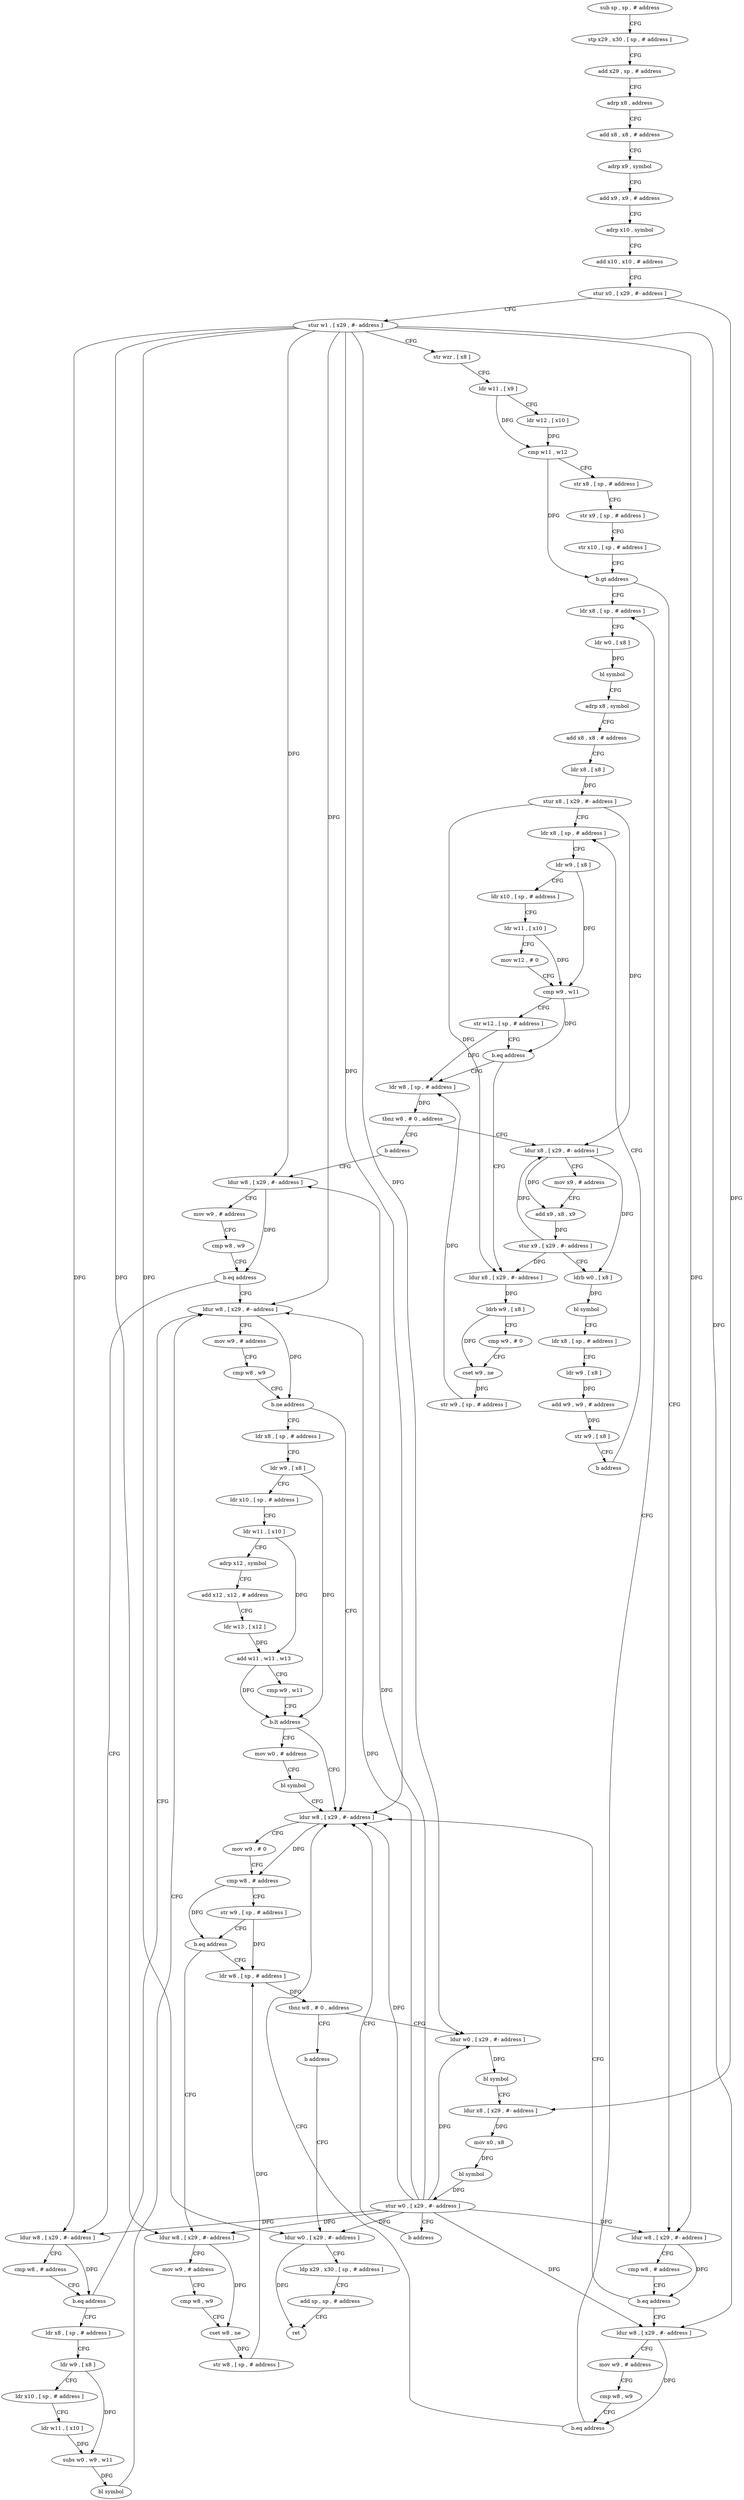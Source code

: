 digraph "func" {
"4205560" [label = "sub sp , sp , # address" ]
"4205564" [label = "stp x29 , x30 , [ sp , # address ]" ]
"4205568" [label = "add x29 , sp , # address" ]
"4205572" [label = "adrp x8 , address" ]
"4205576" [label = "add x8 , x8 , # address" ]
"4205580" [label = "adrp x9 , symbol" ]
"4205584" [label = "add x9 , x9 , # address" ]
"4205588" [label = "adrp x10 , symbol" ]
"4205592" [label = "add x10 , x10 , # address" ]
"4205596" [label = "stur x0 , [ x29 , #- address ]" ]
"4205600" [label = "stur w1 , [ x29 , #- address ]" ]
"4205604" [label = "str wzr , [ x8 ]" ]
"4205608" [label = "ldr w11 , [ x9 ]" ]
"4205612" [label = "ldr w12 , [ x10 ]" ]
"4205616" [label = "cmp w11 , w12" ]
"4205620" [label = "str x8 , [ sp , # address ]" ]
"4205624" [label = "str x9 , [ sp , # address ]" ]
"4205628" [label = "str x10 , [ sp , # address ]" ]
"4205632" [label = "b.gt address" ]
"4205664" [label = "ldr x8 , [ sp , # address ]" ]
"4205636" [label = "ldur w8 , [ x29 , #- address ]" ]
"4205668" [label = "ldr w0 , [ x8 ]" ]
"4205672" [label = "bl symbol" ]
"4205676" [label = "adrp x8 , symbol" ]
"4205680" [label = "add x8 , x8 , # address" ]
"4205684" [label = "ldr x8 , [ x8 ]" ]
"4205688" [label = "stur x8 , [ x29 , #- address ]" ]
"4205692" [label = "ldr x8 , [ sp , # address ]" ]
"4205640" [label = "cmp w8 , # address" ]
"4205644" [label = "b.eq address" ]
"4205916" [label = "ldur w8 , [ x29 , #- address ]" ]
"4205648" [label = "ldur w8 , [ x29 , #- address ]" ]
"4205744" [label = "ldr w8 , [ sp , # address ]" ]
"4205748" [label = "tbnz w8 , # 0 , address" ]
"4205756" [label = "ldur x8 , [ x29 , #- address ]" ]
"4205752" [label = "b address" ]
"4205724" [label = "ldur x8 , [ x29 , #- address ]" ]
"4205728" [label = "ldrb w9 , [ x8 ]" ]
"4205732" [label = "cmp w9 , # 0" ]
"4205736" [label = "cset w9 , ne" ]
"4205740" [label = "str w9 , [ sp , # address ]" ]
"4205920" [label = "mov w9 , # 0" ]
"4205924" [label = "cmp w8 , # address" ]
"4205928" [label = "str w9 , [ sp , # address ]" ]
"4205932" [label = "b.eq address" ]
"4205956" [label = "ldr w8 , [ sp , # address ]" ]
"4205936" [label = "ldur w8 , [ x29 , #- address ]" ]
"4205652" [label = "mov w9 , # address" ]
"4205656" [label = "cmp w8 , w9" ]
"4205660" [label = "b.eq address" ]
"4205760" [label = "mov x9 , # address" ]
"4205764" [label = "add x9 , x8 , x9" ]
"4205768" [label = "stur x9 , [ x29 , #- address ]" ]
"4205772" [label = "ldrb w0 , [ x8 ]" ]
"4205776" [label = "bl symbol" ]
"4205780" [label = "ldr x8 , [ sp , # address ]" ]
"4205784" [label = "ldr w9 , [ x8 ]" ]
"4205788" [label = "add w9 , w9 , # address" ]
"4205792" [label = "str w9 , [ x8 ]" ]
"4205796" [label = "b address" ]
"4205800" [label = "ldur w8 , [ x29 , #- address ]" ]
"4205960" [label = "tbnz w8 , # 0 , address" ]
"4205968" [label = "ldur w0 , [ x29 , #- address ]" ]
"4205964" [label = "b address" ]
"4205940" [label = "mov w9 , # address" ]
"4205944" [label = "cmp w8 , w9" ]
"4205948" [label = "cset w8 , ne" ]
"4205952" [label = "str w8 , [ sp , # address ]" ]
"4205696" [label = "ldr w9 , [ x8 ]" ]
"4205700" [label = "ldr x10 , [ sp , # address ]" ]
"4205704" [label = "ldr w11 , [ x10 ]" ]
"4205708" [label = "mov w12 , # 0" ]
"4205712" [label = "cmp w9 , w11" ]
"4205716" [label = "str w12 , [ sp , # address ]" ]
"4205720" [label = "b.eq address" ]
"4205804" [label = "mov w9 , # address" ]
"4205808" [label = "cmp w8 , w9" ]
"4205812" [label = "b.eq address" ]
"4205852" [label = "ldur w8 , [ x29 , #- address ]" ]
"4205816" [label = "ldur w8 , [ x29 , #- address ]" ]
"4205972" [label = "bl symbol" ]
"4205976" [label = "ldur x8 , [ x29 , #- address ]" ]
"4205980" [label = "mov x0 , x8" ]
"4205984" [label = "bl symbol" ]
"4205988" [label = "stur w0 , [ x29 , #- address ]" ]
"4205992" [label = "b address" ]
"4205996" [label = "ldur w0 , [ x29 , #- address ]" ]
"4205856" [label = "mov w9 , # address" ]
"4205860" [label = "cmp w8 , w9" ]
"4205864" [label = "b.ne address" ]
"4205868" [label = "ldr x8 , [ sp , # address ]" ]
"4205820" [label = "cmp w8 , # address" ]
"4205824" [label = "b.eq address" ]
"4205828" [label = "ldr x8 , [ sp , # address ]" ]
"4206000" [label = "ldp x29 , x30 , [ sp , # address ]" ]
"4206004" [label = "add sp , sp , # address" ]
"4206008" [label = "ret" ]
"4205872" [label = "ldr w9 , [ x8 ]" ]
"4205876" [label = "ldr x10 , [ sp , # address ]" ]
"4205880" [label = "ldr w11 , [ x10 ]" ]
"4205884" [label = "adrp x12 , symbol" ]
"4205888" [label = "add x12 , x12 , # address" ]
"4205892" [label = "ldr w13 , [ x12 ]" ]
"4205896" [label = "add w11 , w11 , w13" ]
"4205900" [label = "cmp w9 , w11" ]
"4205904" [label = "b.lt address" ]
"4205908" [label = "mov w0 , # address" ]
"4205832" [label = "ldr w9 , [ x8 ]" ]
"4205836" [label = "ldr x10 , [ sp , # address ]" ]
"4205840" [label = "ldr w11 , [ x10 ]" ]
"4205844" [label = "subs w0 , w9 , w11" ]
"4205848" [label = "bl symbol" ]
"4205912" [label = "bl symbol" ]
"4205560" -> "4205564" [ label = "CFG" ]
"4205564" -> "4205568" [ label = "CFG" ]
"4205568" -> "4205572" [ label = "CFG" ]
"4205572" -> "4205576" [ label = "CFG" ]
"4205576" -> "4205580" [ label = "CFG" ]
"4205580" -> "4205584" [ label = "CFG" ]
"4205584" -> "4205588" [ label = "CFG" ]
"4205588" -> "4205592" [ label = "CFG" ]
"4205592" -> "4205596" [ label = "CFG" ]
"4205596" -> "4205600" [ label = "CFG" ]
"4205596" -> "4205976" [ label = "DFG" ]
"4205600" -> "4205604" [ label = "CFG" ]
"4205600" -> "4205636" [ label = "DFG" ]
"4205600" -> "4205916" [ label = "DFG" ]
"4205600" -> "4205648" [ label = "DFG" ]
"4205600" -> "4205936" [ label = "DFG" ]
"4205600" -> "4205968" [ label = "DFG" ]
"4205600" -> "4205800" [ label = "DFG" ]
"4205600" -> "4205996" [ label = "DFG" ]
"4205600" -> "4205852" [ label = "DFG" ]
"4205600" -> "4205816" [ label = "DFG" ]
"4205604" -> "4205608" [ label = "CFG" ]
"4205608" -> "4205612" [ label = "CFG" ]
"4205608" -> "4205616" [ label = "DFG" ]
"4205612" -> "4205616" [ label = "DFG" ]
"4205616" -> "4205620" [ label = "CFG" ]
"4205616" -> "4205632" [ label = "DFG" ]
"4205620" -> "4205624" [ label = "CFG" ]
"4205624" -> "4205628" [ label = "CFG" ]
"4205628" -> "4205632" [ label = "CFG" ]
"4205632" -> "4205664" [ label = "CFG" ]
"4205632" -> "4205636" [ label = "CFG" ]
"4205664" -> "4205668" [ label = "CFG" ]
"4205636" -> "4205640" [ label = "CFG" ]
"4205636" -> "4205644" [ label = "DFG" ]
"4205668" -> "4205672" [ label = "DFG" ]
"4205672" -> "4205676" [ label = "CFG" ]
"4205676" -> "4205680" [ label = "CFG" ]
"4205680" -> "4205684" [ label = "CFG" ]
"4205684" -> "4205688" [ label = "DFG" ]
"4205688" -> "4205692" [ label = "CFG" ]
"4205688" -> "4205724" [ label = "DFG" ]
"4205688" -> "4205756" [ label = "DFG" ]
"4205692" -> "4205696" [ label = "CFG" ]
"4205640" -> "4205644" [ label = "CFG" ]
"4205644" -> "4205916" [ label = "CFG" ]
"4205644" -> "4205648" [ label = "CFG" ]
"4205916" -> "4205920" [ label = "CFG" ]
"4205916" -> "4205924" [ label = "DFG" ]
"4205648" -> "4205652" [ label = "CFG" ]
"4205648" -> "4205660" [ label = "DFG" ]
"4205744" -> "4205748" [ label = "DFG" ]
"4205748" -> "4205756" [ label = "CFG" ]
"4205748" -> "4205752" [ label = "CFG" ]
"4205756" -> "4205760" [ label = "CFG" ]
"4205756" -> "4205764" [ label = "DFG" ]
"4205756" -> "4205772" [ label = "DFG" ]
"4205752" -> "4205800" [ label = "CFG" ]
"4205724" -> "4205728" [ label = "DFG" ]
"4205728" -> "4205732" [ label = "CFG" ]
"4205728" -> "4205736" [ label = "DFG" ]
"4205732" -> "4205736" [ label = "CFG" ]
"4205736" -> "4205740" [ label = "DFG" ]
"4205740" -> "4205744" [ label = "DFG" ]
"4205920" -> "4205924" [ label = "CFG" ]
"4205924" -> "4205928" [ label = "CFG" ]
"4205924" -> "4205932" [ label = "DFG" ]
"4205928" -> "4205932" [ label = "CFG" ]
"4205928" -> "4205956" [ label = "DFG" ]
"4205932" -> "4205956" [ label = "CFG" ]
"4205932" -> "4205936" [ label = "CFG" ]
"4205956" -> "4205960" [ label = "DFG" ]
"4205936" -> "4205940" [ label = "CFG" ]
"4205936" -> "4205948" [ label = "DFG" ]
"4205652" -> "4205656" [ label = "CFG" ]
"4205656" -> "4205660" [ label = "CFG" ]
"4205660" -> "4205916" [ label = "CFG" ]
"4205660" -> "4205664" [ label = "CFG" ]
"4205760" -> "4205764" [ label = "CFG" ]
"4205764" -> "4205768" [ label = "DFG" ]
"4205768" -> "4205772" [ label = "CFG" ]
"4205768" -> "4205724" [ label = "DFG" ]
"4205768" -> "4205756" [ label = "DFG" ]
"4205772" -> "4205776" [ label = "DFG" ]
"4205776" -> "4205780" [ label = "CFG" ]
"4205780" -> "4205784" [ label = "CFG" ]
"4205784" -> "4205788" [ label = "DFG" ]
"4205788" -> "4205792" [ label = "DFG" ]
"4205792" -> "4205796" [ label = "CFG" ]
"4205796" -> "4205692" [ label = "CFG" ]
"4205800" -> "4205804" [ label = "CFG" ]
"4205800" -> "4205812" [ label = "DFG" ]
"4205960" -> "4205968" [ label = "CFG" ]
"4205960" -> "4205964" [ label = "CFG" ]
"4205968" -> "4205972" [ label = "DFG" ]
"4205964" -> "4205996" [ label = "CFG" ]
"4205940" -> "4205944" [ label = "CFG" ]
"4205944" -> "4205948" [ label = "CFG" ]
"4205948" -> "4205952" [ label = "DFG" ]
"4205952" -> "4205956" [ label = "DFG" ]
"4205696" -> "4205700" [ label = "CFG" ]
"4205696" -> "4205712" [ label = "DFG" ]
"4205700" -> "4205704" [ label = "CFG" ]
"4205704" -> "4205708" [ label = "CFG" ]
"4205704" -> "4205712" [ label = "DFG" ]
"4205708" -> "4205712" [ label = "CFG" ]
"4205712" -> "4205716" [ label = "CFG" ]
"4205712" -> "4205720" [ label = "DFG" ]
"4205716" -> "4205720" [ label = "CFG" ]
"4205716" -> "4205744" [ label = "DFG" ]
"4205720" -> "4205744" [ label = "CFG" ]
"4205720" -> "4205724" [ label = "CFG" ]
"4205804" -> "4205808" [ label = "CFG" ]
"4205808" -> "4205812" [ label = "CFG" ]
"4205812" -> "4205852" [ label = "CFG" ]
"4205812" -> "4205816" [ label = "CFG" ]
"4205852" -> "4205856" [ label = "CFG" ]
"4205852" -> "4205864" [ label = "DFG" ]
"4205816" -> "4205820" [ label = "CFG" ]
"4205816" -> "4205824" [ label = "DFG" ]
"4205972" -> "4205976" [ label = "CFG" ]
"4205976" -> "4205980" [ label = "DFG" ]
"4205980" -> "4205984" [ label = "DFG" ]
"4205984" -> "4205988" [ label = "DFG" ]
"4205988" -> "4205992" [ label = "CFG" ]
"4205988" -> "4205636" [ label = "DFG" ]
"4205988" -> "4205916" [ label = "DFG" ]
"4205988" -> "4205648" [ label = "DFG" ]
"4205988" -> "4205936" [ label = "DFG" ]
"4205988" -> "4205968" [ label = "DFG" ]
"4205988" -> "4205800" [ label = "DFG" ]
"4205988" -> "4205996" [ label = "DFG" ]
"4205988" -> "4205852" [ label = "DFG" ]
"4205988" -> "4205816" [ label = "DFG" ]
"4205992" -> "4205916" [ label = "CFG" ]
"4205996" -> "4206000" [ label = "CFG" ]
"4205996" -> "4206008" [ label = "DFG" ]
"4205856" -> "4205860" [ label = "CFG" ]
"4205860" -> "4205864" [ label = "CFG" ]
"4205864" -> "4205916" [ label = "CFG" ]
"4205864" -> "4205868" [ label = "CFG" ]
"4205868" -> "4205872" [ label = "CFG" ]
"4205820" -> "4205824" [ label = "CFG" ]
"4205824" -> "4205852" [ label = "CFG" ]
"4205824" -> "4205828" [ label = "CFG" ]
"4205828" -> "4205832" [ label = "CFG" ]
"4206000" -> "4206004" [ label = "CFG" ]
"4206004" -> "4206008" [ label = "CFG" ]
"4205872" -> "4205876" [ label = "CFG" ]
"4205872" -> "4205904" [ label = "DFG" ]
"4205876" -> "4205880" [ label = "CFG" ]
"4205880" -> "4205884" [ label = "CFG" ]
"4205880" -> "4205896" [ label = "DFG" ]
"4205884" -> "4205888" [ label = "CFG" ]
"4205888" -> "4205892" [ label = "CFG" ]
"4205892" -> "4205896" [ label = "DFG" ]
"4205896" -> "4205900" [ label = "CFG" ]
"4205896" -> "4205904" [ label = "DFG" ]
"4205900" -> "4205904" [ label = "CFG" ]
"4205904" -> "4205916" [ label = "CFG" ]
"4205904" -> "4205908" [ label = "CFG" ]
"4205908" -> "4205912" [ label = "CFG" ]
"4205832" -> "4205836" [ label = "CFG" ]
"4205832" -> "4205844" [ label = "DFG" ]
"4205836" -> "4205840" [ label = "CFG" ]
"4205840" -> "4205844" [ label = "DFG" ]
"4205844" -> "4205848" [ label = "DFG" ]
"4205848" -> "4205852" [ label = "CFG" ]
"4205912" -> "4205916" [ label = "CFG" ]
}
